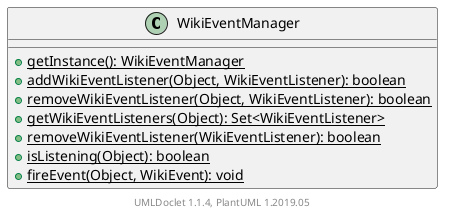 @startuml

    class WikiEventManager [[WikiEventManager.html]] {
        {static} +getInstance(): WikiEventManager
        {static} +addWikiEventListener(Object, WikiEventListener): boolean
        {static} +removeWikiEventListener(Object, WikiEventListener): boolean
        {static} +getWikiEventListeners(Object): Set<WikiEventListener>
        {static} +removeWikiEventListener(WikiEventListener): boolean
        {static} +isListening(Object): boolean
        {static} +fireEvent(Object, WikiEvent): void
    }


    center footer UMLDoclet 1.1.4, PlantUML 1.2019.05
@enduml
